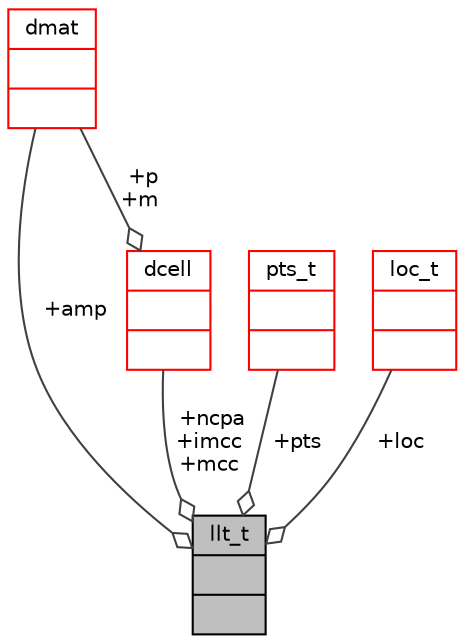 digraph "llt_t"
{
 // INTERACTIVE_SVG=YES
  bgcolor="transparent";
  edge [fontname="Helvetica",fontsize="10",labelfontname="Helvetica",labelfontsize="10"];
  node [fontname="Helvetica",fontsize="10",shape=record];
  Node28 [label="{llt_t\n||}",height=0.2,width=0.4,color="black", fillcolor="grey75", style="filled", fontcolor="black"];
  Node29 -> Node28 [color="grey25",fontsize="10",style="solid",label=" +ncpa\n+imcc\n+mcc" ,arrowhead="odiamond",fontname="Helvetica"];
  Node29 [label="{dcell\n||}",height=0.2,width=0.4,color="red",URL="$type_8h.html#structdcell"];
  Node37 -> Node29 [color="grey25",fontsize="10",style="solid",label=" +p\n+m" ,arrowhead="odiamond",fontname="Helvetica"];
  Node37 [label="{dmat\n||}",height=0.2,width=0.4,color="red",URL="$type_8h.html#structdmat"];
  Node37 -> Node28 [color="grey25",fontsize="10",style="solid",label=" +amp" ,arrowhead="odiamond",fontname="Helvetica"];
  Node43 -> Node28 [color="grey25",fontsize="10",style="solid",label=" +pts" ,arrowhead="odiamond",fontname="Helvetica"];
  Node43 [label="{pts_t\n||}",height=0.2,width=0.4,color="red",URL="$type_8h.html#structpts__t"];
  Node45 -> Node28 [color="grey25",fontsize="10",style="solid",label=" +loc" ,arrowhead="odiamond",fontname="Helvetica"];
  Node45 [label="{loc_t\n||}",height=0.2,width=0.4,color="red",URL="$type_8h.html#structloc__t"];
}
